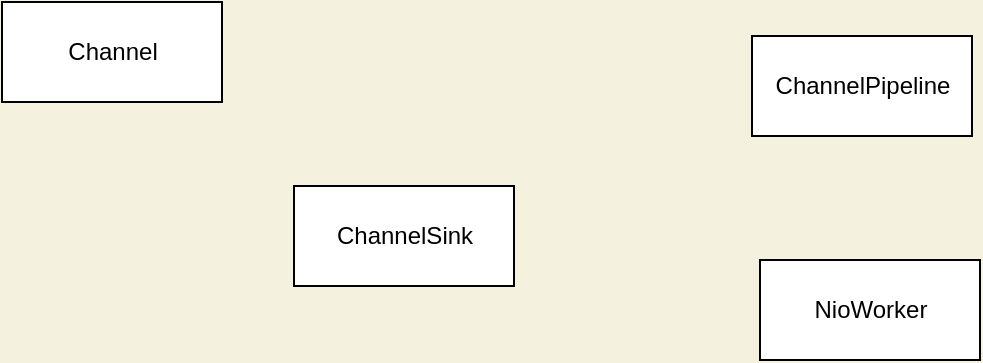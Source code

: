 <mxfile version="18.1.2" type="github">
  <diagram id="C5RBs43oDa-KdzZeNtuy" name="Page-1">
    <mxGraphModel dx="1247" dy="706" grid="0" gridSize="10" guides="1" tooltips="1" connect="1" arrows="1" fold="1" page="1" pageScale="1" pageWidth="1654" pageHeight="2336" background="#F4F1DE" math="0" shadow="0">
      <root>
        <mxCell id="WIyWlLk6GJQsqaUBKTNV-0" />
        <mxCell id="WIyWlLk6GJQsqaUBKTNV-1" parent="WIyWlLk6GJQsqaUBKTNV-0" />
        <mxCell id="CBt1W6F0eVTfvMk-Idz6-0" value="Channel" style="html=1;" parent="WIyWlLk6GJQsqaUBKTNV-1" vertex="1">
          <mxGeometry x="348" y="267" width="110" height="50" as="geometry" />
        </mxCell>
        <mxCell id="CBt1W6F0eVTfvMk-Idz6-1" value="ChannelSink" style="html=1;" parent="WIyWlLk6GJQsqaUBKTNV-1" vertex="1">
          <mxGeometry x="494" y="359" width="110" height="50" as="geometry" />
        </mxCell>
        <mxCell id="CBt1W6F0eVTfvMk-Idz6-2" value="ChannelPipeline" style="html=1;" parent="WIyWlLk6GJQsqaUBKTNV-1" vertex="1">
          <mxGeometry x="723" y="284" width="110" height="50" as="geometry" />
        </mxCell>
        <mxCell id="CBt1W6F0eVTfvMk-Idz6-3" value="NioWorker" style="html=1;" parent="WIyWlLk6GJQsqaUBKTNV-1" vertex="1">
          <mxGeometry x="727" y="396" width="110" height="50" as="geometry" />
        </mxCell>
      </root>
    </mxGraphModel>
  </diagram>
</mxfile>
